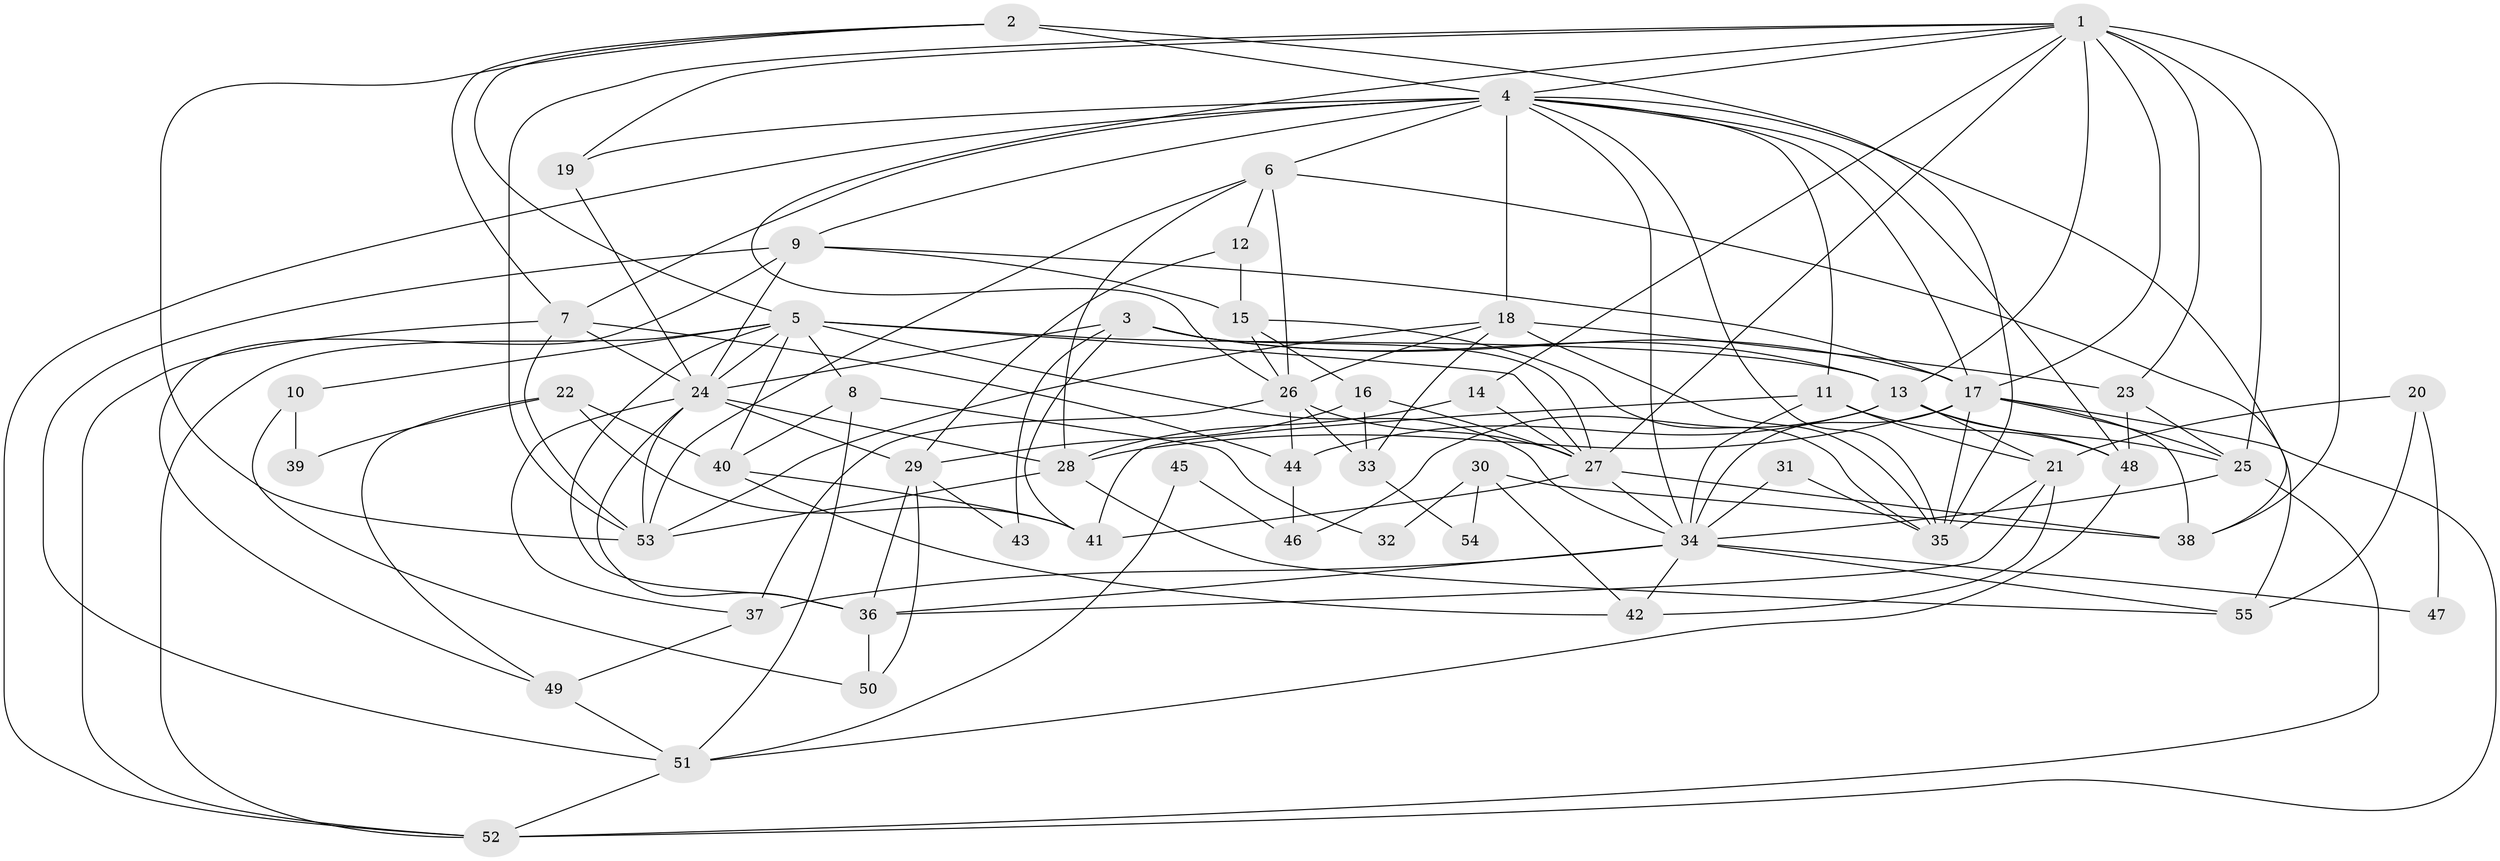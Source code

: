 // original degree distribution, {3: 0.2545454545454545, 4: 0.2545454545454545, 2: 0.14545454545454545, 5: 0.2, 6: 0.10909090909090909, 7: 0.01818181818181818, 8: 0.01818181818181818}
// Generated by graph-tools (version 1.1) at 2025/50/03/04/25 22:50:51]
// undirected, 55 vertices, 146 edges
graph export_dot {
  node [color=gray90,style=filled];
  1;
  2;
  3;
  4;
  5;
  6;
  7;
  8;
  9;
  10;
  11;
  12;
  13;
  14;
  15;
  16;
  17;
  18;
  19;
  20;
  21;
  22;
  23;
  24;
  25;
  26;
  27;
  28;
  29;
  30;
  31;
  32;
  33;
  34;
  35;
  36;
  37;
  38;
  39;
  40;
  41;
  42;
  43;
  44;
  45;
  46;
  47;
  48;
  49;
  50;
  51;
  52;
  53;
  54;
  55;
  1 -- 4 [weight=1.0];
  1 -- 13 [weight=1.0];
  1 -- 14 [weight=1.0];
  1 -- 17 [weight=2.0];
  1 -- 19 [weight=1.0];
  1 -- 23 [weight=1.0];
  1 -- 25 [weight=2.0];
  1 -- 26 [weight=1.0];
  1 -- 27 [weight=1.0];
  1 -- 38 [weight=1.0];
  1 -- 53 [weight=1.0];
  2 -- 4 [weight=2.0];
  2 -- 5 [weight=1.0];
  2 -- 7 [weight=1.0];
  2 -- 35 [weight=1.0];
  2 -- 53 [weight=1.0];
  3 -- 13 [weight=1.0];
  3 -- 17 [weight=3.0];
  3 -- 24 [weight=1.0];
  3 -- 27 [weight=1.0];
  3 -- 41 [weight=1.0];
  3 -- 43 [weight=1.0];
  4 -- 6 [weight=1.0];
  4 -- 7 [weight=1.0];
  4 -- 9 [weight=1.0];
  4 -- 11 [weight=1.0];
  4 -- 17 [weight=1.0];
  4 -- 18 [weight=2.0];
  4 -- 19 [weight=1.0];
  4 -- 34 [weight=2.0];
  4 -- 35 [weight=1.0];
  4 -- 38 [weight=1.0];
  4 -- 48 [weight=1.0];
  4 -- 52 [weight=1.0];
  5 -- 8 [weight=2.0];
  5 -- 10 [weight=1.0];
  5 -- 13 [weight=2.0];
  5 -- 24 [weight=1.0];
  5 -- 27 [weight=1.0];
  5 -- 34 [weight=1.0];
  5 -- 36 [weight=1.0];
  5 -- 40 [weight=1.0];
  5 -- 52 [weight=1.0];
  6 -- 12 [weight=1.0];
  6 -- 26 [weight=2.0];
  6 -- 28 [weight=1.0];
  6 -- 53 [weight=2.0];
  6 -- 55 [weight=1.0];
  7 -- 24 [weight=1.0];
  7 -- 44 [weight=1.0];
  7 -- 52 [weight=1.0];
  7 -- 53 [weight=1.0];
  8 -- 32 [weight=1.0];
  8 -- 40 [weight=1.0];
  8 -- 51 [weight=1.0];
  9 -- 15 [weight=1.0];
  9 -- 17 [weight=1.0];
  9 -- 24 [weight=1.0];
  9 -- 49 [weight=1.0];
  9 -- 51 [weight=1.0];
  10 -- 39 [weight=1.0];
  10 -- 50 [weight=1.0];
  11 -- 21 [weight=1.0];
  11 -- 34 [weight=1.0];
  11 -- 41 [weight=1.0];
  11 -- 48 [weight=3.0];
  12 -- 15 [weight=1.0];
  12 -- 29 [weight=1.0];
  13 -- 21 [weight=1.0];
  13 -- 25 [weight=1.0];
  13 -- 44 [weight=1.0];
  13 -- 46 [weight=1.0];
  13 -- 48 [weight=2.0];
  14 -- 27 [weight=2.0];
  14 -- 28 [weight=1.0];
  15 -- 16 [weight=1.0];
  15 -- 26 [weight=1.0];
  15 -- 35 [weight=1.0];
  16 -- 27 [weight=1.0];
  16 -- 29 [weight=1.0];
  16 -- 33 [weight=1.0];
  17 -- 25 [weight=1.0];
  17 -- 28 [weight=1.0];
  17 -- 34 [weight=3.0];
  17 -- 35 [weight=2.0];
  17 -- 38 [weight=1.0];
  17 -- 52 [weight=1.0];
  18 -- 23 [weight=1.0];
  18 -- 26 [weight=1.0];
  18 -- 33 [weight=1.0];
  18 -- 35 [weight=1.0];
  18 -- 53 [weight=1.0];
  19 -- 24 [weight=1.0];
  20 -- 21 [weight=1.0];
  20 -- 47 [weight=1.0];
  20 -- 55 [weight=1.0];
  21 -- 35 [weight=1.0];
  21 -- 36 [weight=1.0];
  21 -- 42 [weight=1.0];
  22 -- 39 [weight=1.0];
  22 -- 40 [weight=1.0];
  22 -- 41 [weight=1.0];
  22 -- 49 [weight=1.0];
  23 -- 25 [weight=1.0];
  23 -- 48 [weight=1.0];
  24 -- 28 [weight=1.0];
  24 -- 29 [weight=1.0];
  24 -- 36 [weight=1.0];
  24 -- 37 [weight=1.0];
  24 -- 53 [weight=1.0];
  25 -- 34 [weight=1.0];
  25 -- 52 [weight=1.0];
  26 -- 27 [weight=1.0];
  26 -- 33 [weight=1.0];
  26 -- 37 [weight=1.0];
  26 -- 44 [weight=1.0];
  27 -- 34 [weight=1.0];
  27 -- 38 [weight=1.0];
  27 -- 41 [weight=1.0];
  28 -- 53 [weight=1.0];
  28 -- 55 [weight=1.0];
  29 -- 36 [weight=1.0];
  29 -- 43 [weight=1.0];
  29 -- 50 [weight=1.0];
  30 -- 32 [weight=1.0];
  30 -- 38 [weight=1.0];
  30 -- 42 [weight=1.0];
  30 -- 54 [weight=1.0];
  31 -- 34 [weight=1.0];
  31 -- 35 [weight=1.0];
  33 -- 54 [weight=1.0];
  34 -- 36 [weight=1.0];
  34 -- 37 [weight=1.0];
  34 -- 42 [weight=1.0];
  34 -- 47 [weight=1.0];
  34 -- 55 [weight=1.0];
  36 -- 50 [weight=1.0];
  37 -- 49 [weight=1.0];
  40 -- 41 [weight=1.0];
  40 -- 42 [weight=1.0];
  44 -- 46 [weight=1.0];
  45 -- 46 [weight=1.0];
  45 -- 51 [weight=1.0];
  48 -- 51 [weight=1.0];
  49 -- 51 [weight=1.0];
  51 -- 52 [weight=1.0];
}
